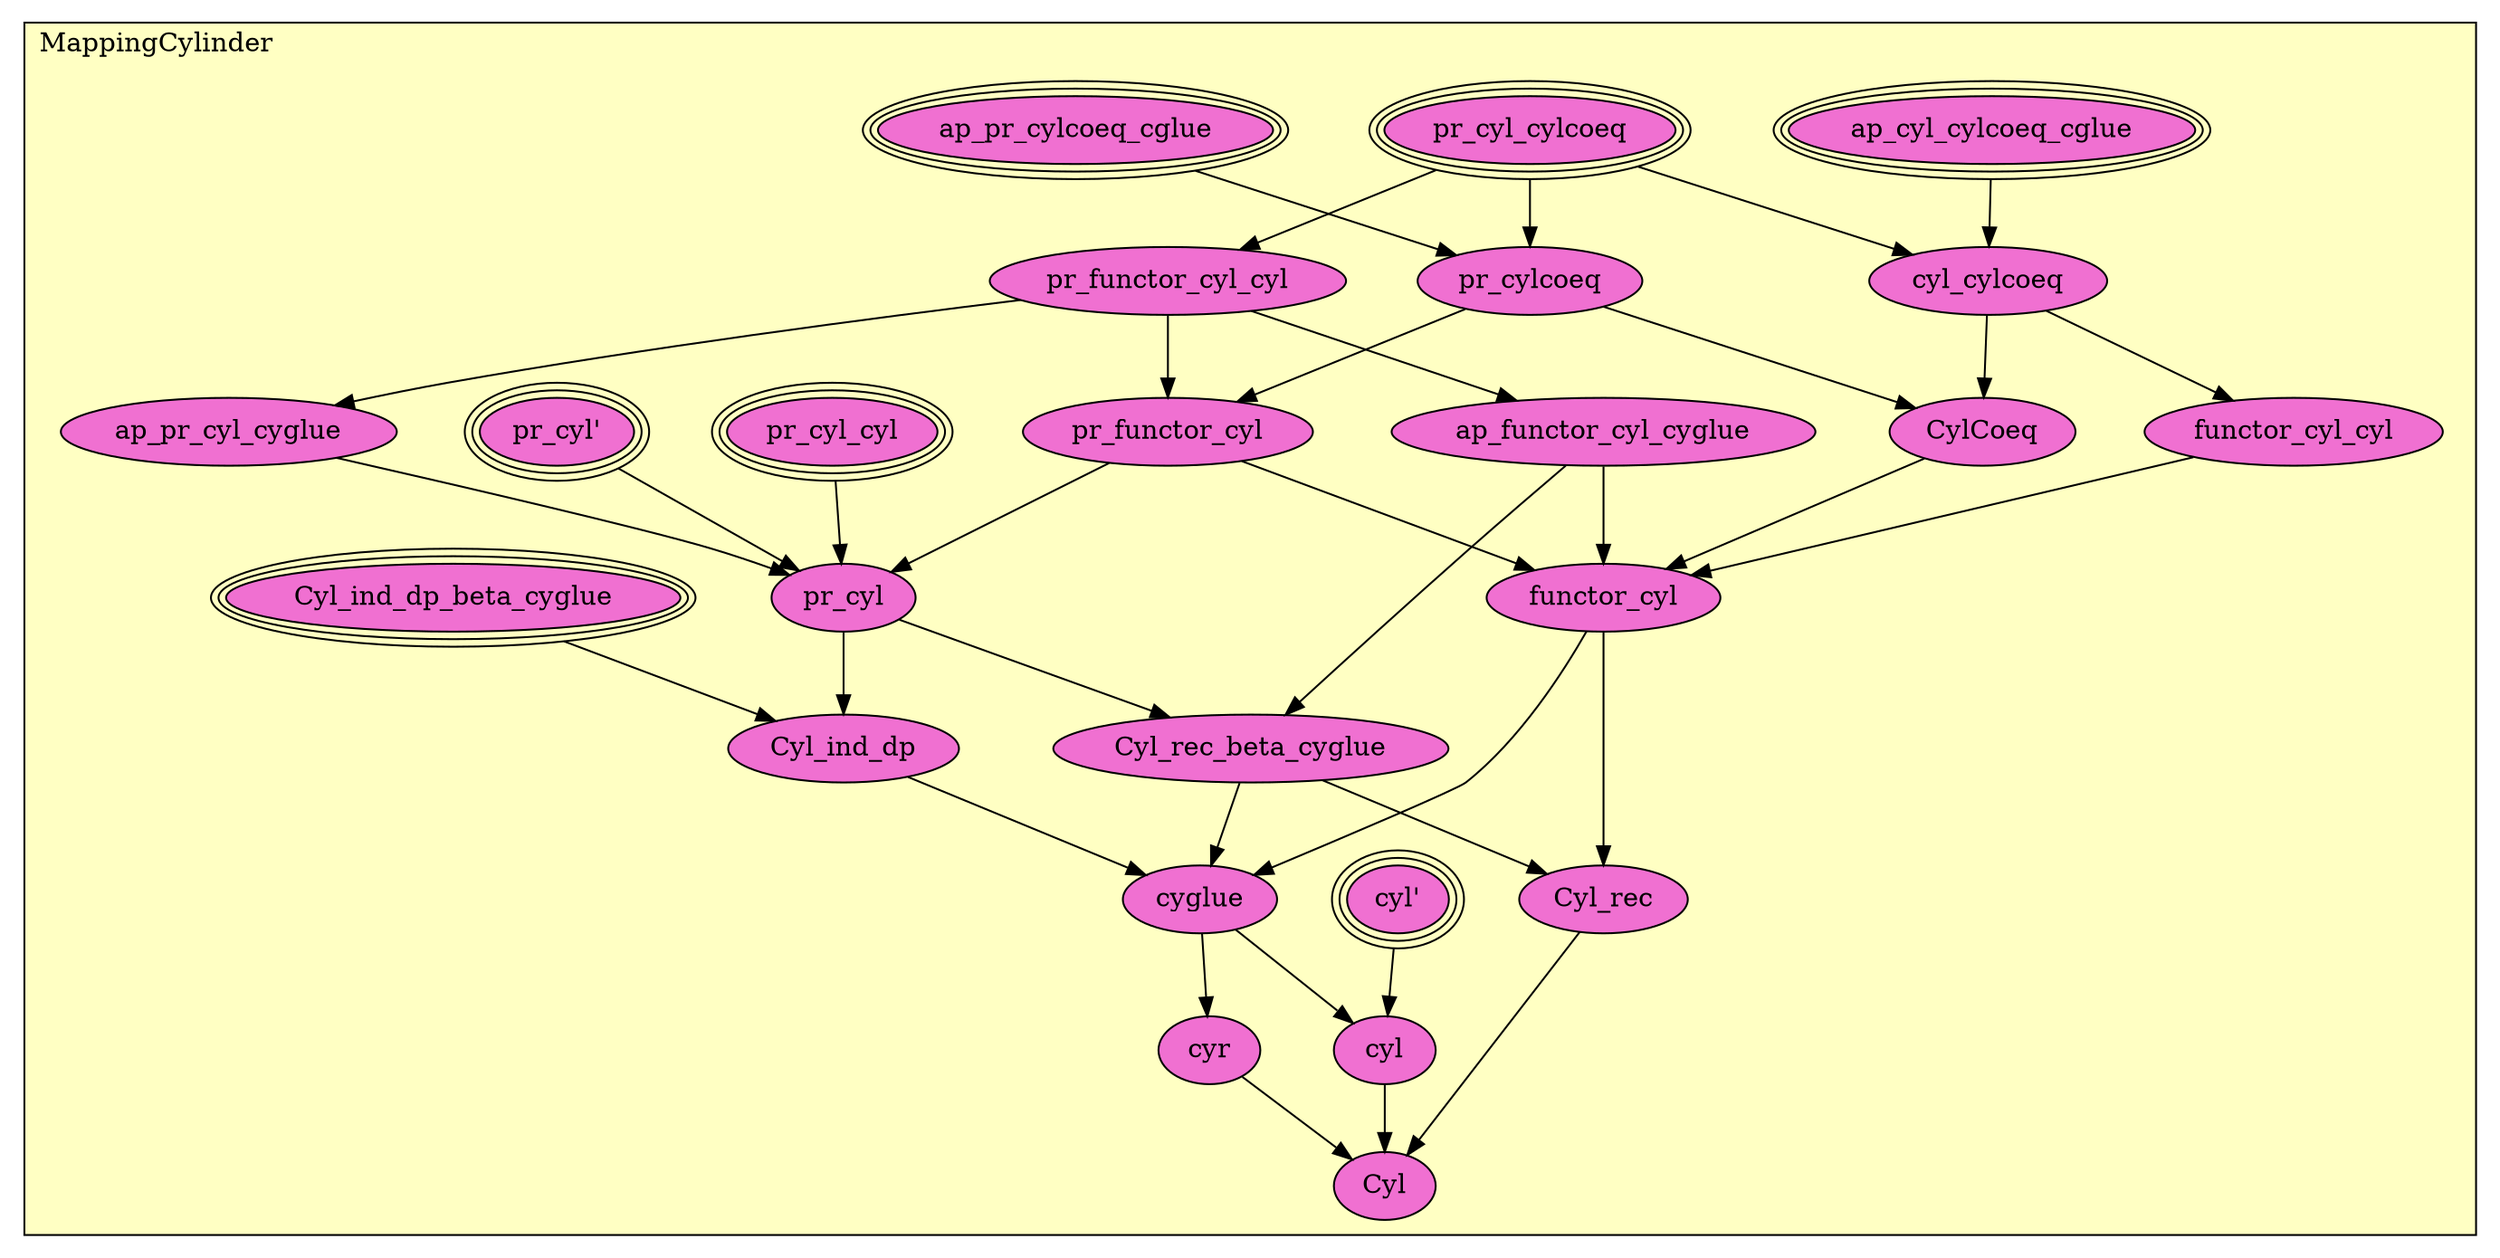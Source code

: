 digraph HoTT_Colimits_MappingCylinder {
  graph [ratio=0.5]
  node [style=filled]
MappingCylinder_pr_cyl_cylcoeq [label="pr_cyl_cylcoeq", URL=<MappingCylinder.html#pr_cyl_cylcoeq>, peripheries=3, fillcolor="#F070D1"] ;
MappingCylinder_ap_pr_cylcoeq_cglue [label="ap_pr_cylcoeq_cglue", URL=<MappingCylinder.html#ap_pr_cylcoeq_cglue>, peripheries=3, fillcolor="#F070D1"] ;
MappingCylinder_pr_cylcoeq [label="pr_cylcoeq", URL=<MappingCylinder.html#pr_cylcoeq>, fillcolor="#F070D1"] ;
MappingCylinder_ap_cyl_cylcoeq_cglue [label="ap_cyl_cylcoeq_cglue", URL=<MappingCylinder.html#ap_cyl_cylcoeq_cglue>, peripheries=3, fillcolor="#F070D1"] ;
MappingCylinder_cyl_cylcoeq [label="cyl_cylcoeq", URL=<MappingCylinder.html#cyl_cylcoeq>, fillcolor="#F070D1"] ;
MappingCylinder_CylCoeq [label="CylCoeq", URL=<MappingCylinder.html#CylCoeq>, fillcolor="#F070D1"] ;
MappingCylinder_pr_functor_cyl_cyl [label="pr_functor_cyl_cyl", URL=<MappingCylinder.html#pr_functor_cyl_cyl>, fillcolor="#F070D1"] ;
MappingCylinder_pr_functor_cyl [label="pr_functor_cyl", URL=<MappingCylinder.html#pr_functor_cyl>, fillcolor="#F070D1"] ;
MappingCylinder_functor_cyl_cyl [label="functor_cyl_cyl", URL=<MappingCylinder.html#functor_cyl_cyl>, fillcolor="#F070D1"] ;
MappingCylinder_ap_functor_cyl_cyglue [label="ap_functor_cyl_cyglue", URL=<MappingCylinder.html#ap_functor_cyl_cyglue>, fillcolor="#F070D1"] ;
MappingCylinder_functor_cyl [label="functor_cyl", URL=<MappingCylinder.html#functor_cyl>, fillcolor="#F070D1"] ;
MappingCylinder_pr_cyl_ [label="pr_cyl'", URL=<MappingCylinder.html#pr_cyl'>, peripheries=3, fillcolor="#F070D1"] ;
MappingCylinder_cyl_ [label="cyl'", URL=<MappingCylinder.html#cyl'>, peripheries=3, fillcolor="#F070D1"] ;
MappingCylinder_pr_cyl_cyl [label="pr_cyl_cyl", URL=<MappingCylinder.html#pr_cyl_cyl>, peripheries=3, fillcolor="#F070D1"] ;
MappingCylinder_ap_pr_cyl_cyglue [label="ap_pr_cyl_cyglue", URL=<MappingCylinder.html#ap_pr_cyl_cyglue>, fillcolor="#F070D1"] ;
MappingCylinder_pr_cyl [label="pr_cyl", URL=<MappingCylinder.html#pr_cyl>, fillcolor="#F070D1"] ;
MappingCylinder_Cyl_rec_beta_cyglue [label="Cyl_rec_beta_cyglue", URL=<MappingCylinder.html#Cyl_rec_beta_cyglue>, fillcolor="#F070D1"] ;
MappingCylinder_Cyl_rec [label="Cyl_rec", URL=<MappingCylinder.html#Cyl_rec>, fillcolor="#F070D1"] ;
MappingCylinder_Cyl_ind_dp_beta_cyglue [label="Cyl_ind_dp_beta_cyglue", URL=<MappingCylinder.html#Cyl_ind_dp_beta_cyglue>, peripheries=3, fillcolor="#F070D1"] ;
MappingCylinder_Cyl_ind_dp [label="Cyl_ind_dp", URL=<MappingCylinder.html#Cyl_ind_dp>, fillcolor="#F070D1"] ;
MappingCylinder_cyglue [label="cyglue", URL=<MappingCylinder.html#cyglue>, fillcolor="#F070D1"] ;
MappingCylinder_cyr [label="cyr", URL=<MappingCylinder.html#cyr>, fillcolor="#F070D1"] ;
MappingCylinder_cyl [label="cyl", URL=<MappingCylinder.html#cyl>, fillcolor="#F070D1"] ;
MappingCylinder_Cyl [label="Cyl", URL=<MappingCylinder.html#Cyl>, fillcolor="#F070D1"] ;
  MappingCylinder_pr_cyl_cylcoeq -> MappingCylinder_pr_cylcoeq [] ;
  MappingCylinder_pr_cyl_cylcoeq -> MappingCylinder_cyl_cylcoeq [] ;
  MappingCylinder_pr_cyl_cylcoeq -> MappingCylinder_pr_functor_cyl_cyl [] ;
  MappingCylinder_ap_pr_cylcoeq_cglue -> MappingCylinder_pr_cylcoeq [] ;
  MappingCylinder_pr_cylcoeq -> MappingCylinder_CylCoeq [] ;
  MappingCylinder_pr_cylcoeq -> MappingCylinder_pr_functor_cyl [] ;
  MappingCylinder_ap_cyl_cylcoeq_cglue -> MappingCylinder_cyl_cylcoeq [] ;
  MappingCylinder_cyl_cylcoeq -> MappingCylinder_CylCoeq [] ;
  MappingCylinder_cyl_cylcoeq -> MappingCylinder_functor_cyl_cyl [] ;
  MappingCylinder_CylCoeq -> MappingCylinder_functor_cyl [] ;
  MappingCylinder_pr_functor_cyl_cyl -> MappingCylinder_pr_functor_cyl [] ;
  MappingCylinder_pr_functor_cyl_cyl -> MappingCylinder_ap_functor_cyl_cyglue [] ;
  MappingCylinder_pr_functor_cyl_cyl -> MappingCylinder_ap_pr_cyl_cyglue [] ;
  MappingCylinder_pr_functor_cyl -> MappingCylinder_functor_cyl [] ;
  MappingCylinder_pr_functor_cyl -> MappingCylinder_pr_cyl [] ;
  MappingCylinder_functor_cyl_cyl -> MappingCylinder_functor_cyl [] ;
  MappingCylinder_ap_functor_cyl_cyglue -> MappingCylinder_functor_cyl [] ;
  MappingCylinder_ap_functor_cyl_cyglue -> MappingCylinder_Cyl_rec_beta_cyglue [] ;
  MappingCylinder_functor_cyl -> MappingCylinder_Cyl_rec [] ;
  MappingCylinder_functor_cyl -> MappingCylinder_cyglue [] ;
  MappingCylinder_pr_cyl_ -> MappingCylinder_pr_cyl [] ;
  MappingCylinder_cyl_ -> MappingCylinder_cyl [] ;
  MappingCylinder_pr_cyl_cyl -> MappingCylinder_pr_cyl [] ;
  MappingCylinder_ap_pr_cyl_cyglue -> MappingCylinder_pr_cyl [] ;
  MappingCylinder_pr_cyl -> MappingCylinder_Cyl_rec_beta_cyglue [] ;
  MappingCylinder_pr_cyl -> MappingCylinder_Cyl_ind_dp [] ;
  MappingCylinder_Cyl_rec_beta_cyglue -> MappingCylinder_Cyl_rec [] ;
  MappingCylinder_Cyl_rec_beta_cyglue -> MappingCylinder_cyglue [] ;
  MappingCylinder_Cyl_rec -> MappingCylinder_Cyl [] ;
  MappingCylinder_Cyl_ind_dp_beta_cyglue -> MappingCylinder_Cyl_ind_dp [] ;
  MappingCylinder_Cyl_ind_dp -> MappingCylinder_cyglue [] ;
  MappingCylinder_cyglue -> MappingCylinder_cyr [] ;
  MappingCylinder_cyglue -> MappingCylinder_cyl [] ;
  MappingCylinder_cyr -> MappingCylinder_Cyl [] ;
  MappingCylinder_cyl -> MappingCylinder_Cyl [] ;
subgraph cluster_MappingCylinder { label="MappingCylinder"; fillcolor="#FFFFC3"; labeljust=l; style=filled 
MappingCylinder_Cyl; MappingCylinder_cyl; MappingCylinder_cyr; MappingCylinder_cyglue; MappingCylinder_Cyl_ind_dp; MappingCylinder_Cyl_ind_dp_beta_cyglue; MappingCylinder_Cyl_rec; MappingCylinder_Cyl_rec_beta_cyglue; MappingCylinder_pr_cyl; MappingCylinder_ap_pr_cyl_cyglue; MappingCylinder_pr_cyl_cyl; MappingCylinder_cyl_; MappingCylinder_pr_cyl_; MappingCylinder_functor_cyl; MappingCylinder_ap_functor_cyl_cyglue; MappingCylinder_functor_cyl_cyl; MappingCylinder_pr_functor_cyl; MappingCylinder_pr_functor_cyl_cyl; MappingCylinder_CylCoeq; MappingCylinder_cyl_cylcoeq; MappingCylinder_ap_cyl_cylcoeq_cglue; MappingCylinder_pr_cylcoeq; MappingCylinder_ap_pr_cylcoeq_cglue; MappingCylinder_pr_cyl_cylcoeq; };
} /* END */
